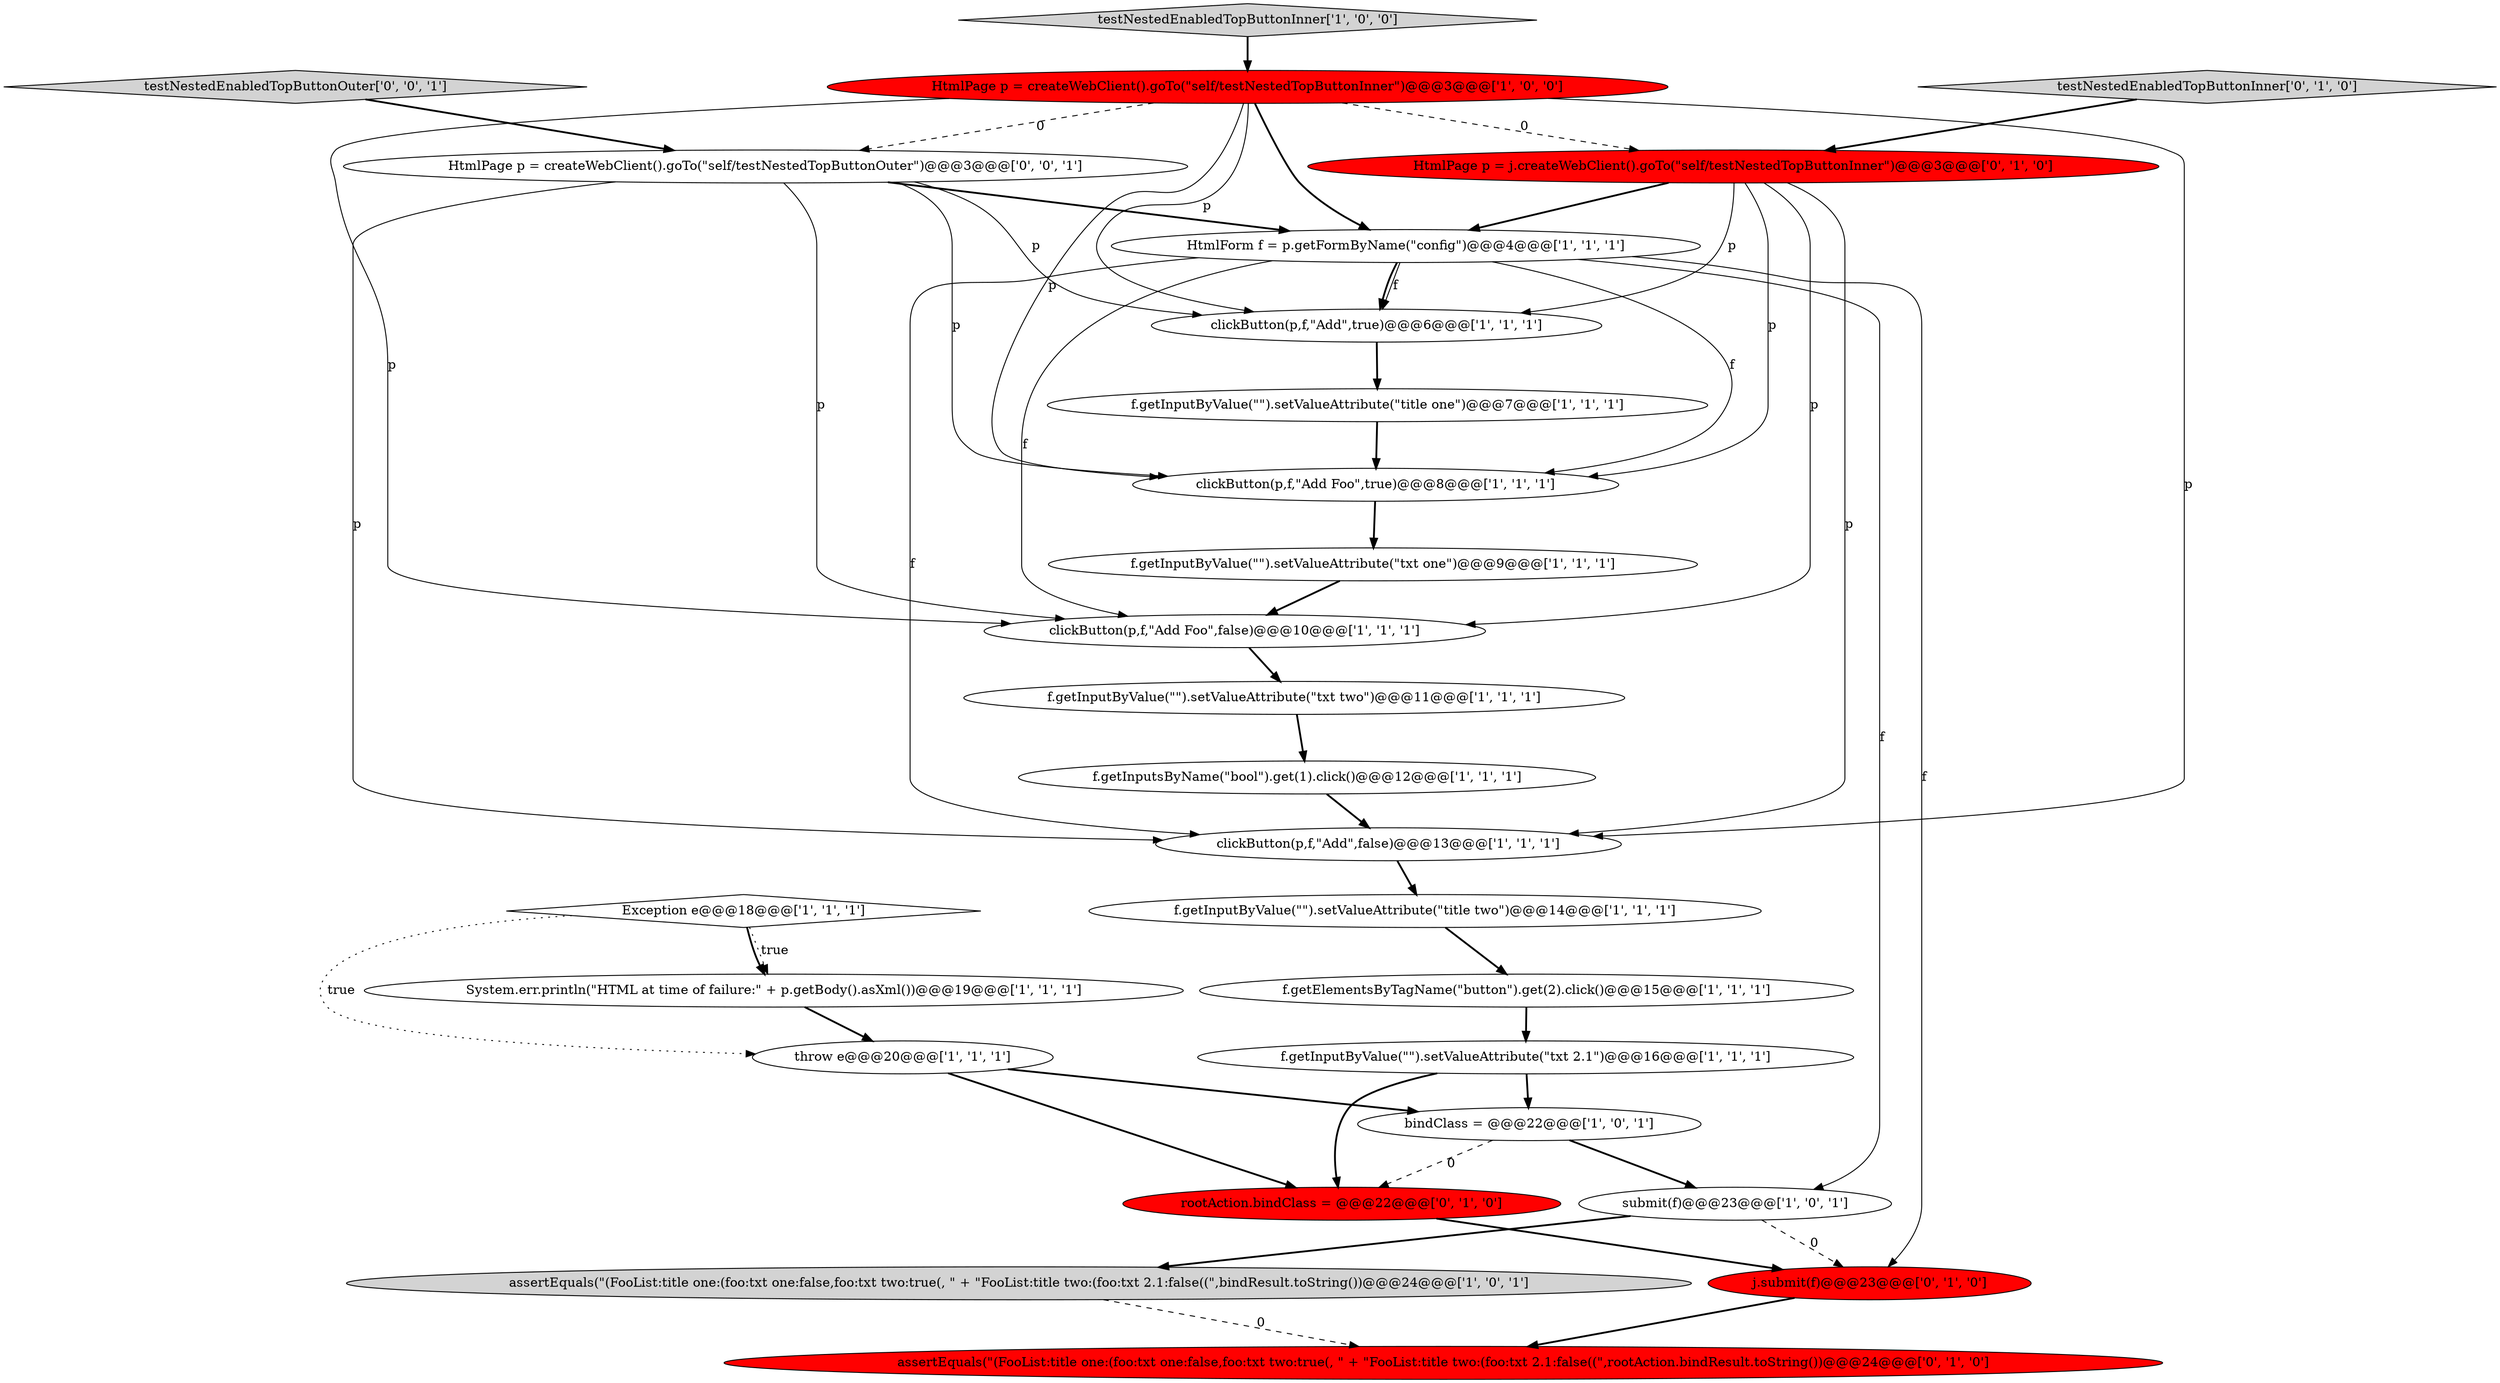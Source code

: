 digraph {
4 [style = filled, label = "f.getInputByValue(\"\").setValueAttribute(\"txt two\")@@@11@@@['1', '1', '1']", fillcolor = white, shape = ellipse image = "AAA0AAABBB1BBB"];
2 [style = filled, label = "f.getInputByValue(\"\").setValueAttribute(\"title one\")@@@7@@@['1', '1', '1']", fillcolor = white, shape = ellipse image = "AAA0AAABBB1BBB"];
22 [style = filled, label = "HtmlPage p = j.createWebClient().goTo(\"self/testNestedTopButtonInner\")@@@3@@@['0', '1', '0']", fillcolor = red, shape = ellipse image = "AAA1AAABBB2BBB"];
13 [style = filled, label = "f.getInputByValue(\"\").setValueAttribute(\"txt 2.1\")@@@16@@@['1', '1', '1']", fillcolor = white, shape = ellipse image = "AAA0AAABBB1BBB"];
8 [style = filled, label = "bindClass = @@@22@@@['1', '0', '1']", fillcolor = white, shape = ellipse image = "AAA0AAABBB1BBB"];
18 [style = filled, label = "throw e@@@20@@@['1', '1', '1']", fillcolor = white, shape = ellipse image = "AAA0AAABBB1BBB"];
23 [style = filled, label = "assertEquals(\"(FooList:title one:(foo:txt one:false,foo:txt two:true(, \" + \"FooList:title two:(foo:txt 2.1:false((\",rootAction.bindResult.toString())@@@24@@@['0', '1', '0']", fillcolor = red, shape = ellipse image = "AAA1AAABBB2BBB"];
14 [style = filled, label = "clickButton(p,f,\"Add\",true)@@@6@@@['1', '1', '1']", fillcolor = white, shape = ellipse image = "AAA0AAABBB1BBB"];
0 [style = filled, label = "f.getInputByValue(\"\").setValueAttribute(\"title two\")@@@14@@@['1', '1', '1']", fillcolor = white, shape = ellipse image = "AAA0AAABBB1BBB"];
3 [style = filled, label = "clickButton(p,f,\"Add\",false)@@@13@@@['1', '1', '1']", fillcolor = white, shape = ellipse image = "AAA0AAABBB1BBB"];
17 [style = filled, label = "assertEquals(\"(FooList:title one:(foo:txt one:false,foo:txt two:true(, \" + \"FooList:title two:(foo:txt 2.1:false((\",bindResult.toString())@@@24@@@['1', '0', '1']", fillcolor = lightgray, shape = ellipse image = "AAA0AAABBB1BBB"];
24 [style = filled, label = "testNestedEnabledTopButtonInner['0', '1', '0']", fillcolor = lightgray, shape = diamond image = "AAA0AAABBB2BBB"];
16 [style = filled, label = "Exception e@@@18@@@['1', '1', '1']", fillcolor = white, shape = diamond image = "AAA0AAABBB1BBB"];
25 [style = filled, label = "testNestedEnabledTopButtonOuter['0', '0', '1']", fillcolor = lightgray, shape = diamond image = "AAA0AAABBB3BBB"];
11 [style = filled, label = "clickButton(p,f,\"Add Foo\",true)@@@8@@@['1', '1', '1']", fillcolor = white, shape = ellipse image = "AAA0AAABBB1BBB"];
15 [style = filled, label = "submit(f)@@@23@@@['1', '0', '1']", fillcolor = white, shape = ellipse image = "AAA0AAABBB1BBB"];
6 [style = filled, label = "f.getElementsByTagName(\"button\").get(2).click()@@@15@@@['1', '1', '1']", fillcolor = white, shape = ellipse image = "AAA0AAABBB1BBB"];
21 [style = filled, label = "rootAction.bindClass = @@@22@@@['0', '1', '0']", fillcolor = red, shape = ellipse image = "AAA1AAABBB2BBB"];
10 [style = filled, label = "HtmlPage p = createWebClient().goTo(\"self/testNestedTopButtonInner\")@@@3@@@['1', '0', '0']", fillcolor = red, shape = ellipse image = "AAA1AAABBB1BBB"];
7 [style = filled, label = "clickButton(p,f,\"Add Foo\",false)@@@10@@@['1', '1', '1']", fillcolor = white, shape = ellipse image = "AAA0AAABBB1BBB"];
1 [style = filled, label = "testNestedEnabledTopButtonInner['1', '0', '0']", fillcolor = lightgray, shape = diamond image = "AAA0AAABBB1BBB"];
20 [style = filled, label = "j.submit(f)@@@23@@@['0', '1', '0']", fillcolor = red, shape = ellipse image = "AAA1AAABBB2BBB"];
5 [style = filled, label = "System.err.println(\"HTML at time of failure:\" + p.getBody().asXml())@@@19@@@['1', '1', '1']", fillcolor = white, shape = ellipse image = "AAA0AAABBB1BBB"];
26 [style = filled, label = "HtmlPage p = createWebClient().goTo(\"self/testNestedTopButtonOuter\")@@@3@@@['0', '0', '1']", fillcolor = white, shape = ellipse image = "AAA0AAABBB3BBB"];
19 [style = filled, label = "f.getInputByValue(\"\").setValueAttribute(\"txt one\")@@@9@@@['1', '1', '1']", fillcolor = white, shape = ellipse image = "AAA0AAABBB1BBB"];
9 [style = filled, label = "HtmlForm f = p.getFormByName(\"config\")@@@4@@@['1', '1', '1']", fillcolor = white, shape = ellipse image = "AAA0AAABBB1BBB"];
12 [style = filled, label = "f.getInputsByName(\"bool\").get(1).click()@@@12@@@['1', '1', '1']", fillcolor = white, shape = ellipse image = "AAA0AAABBB1BBB"];
10->7 [style = solid, label="p"];
15->20 [style = dashed, label="0"];
8->15 [style = bold, label=""];
26->14 [style = solid, label="p"];
0->6 [style = bold, label=""];
22->9 [style = bold, label=""];
22->11 [style = solid, label="p"];
26->3 [style = solid, label="p"];
10->11 [style = solid, label="p"];
9->11 [style = solid, label="f"];
26->9 [style = bold, label=""];
26->11 [style = solid, label="p"];
5->18 [style = bold, label=""];
7->4 [style = bold, label=""];
10->14 [style = solid, label="p"];
9->14 [style = solid, label="f"];
11->19 [style = bold, label=""];
10->22 [style = dashed, label="0"];
8->21 [style = dashed, label="0"];
24->22 [style = bold, label=""];
3->0 [style = bold, label=""];
22->3 [style = solid, label="p"];
9->20 [style = solid, label="f"];
9->7 [style = solid, label="f"];
15->17 [style = bold, label=""];
22->14 [style = solid, label="p"];
10->26 [style = dashed, label="0"];
21->20 [style = bold, label=""];
20->23 [style = bold, label=""];
26->7 [style = solid, label="p"];
9->15 [style = solid, label="f"];
6->13 [style = bold, label=""];
25->26 [style = bold, label=""];
9->3 [style = solid, label="f"];
16->5 [style = dotted, label="true"];
9->14 [style = bold, label=""];
16->5 [style = bold, label=""];
4->12 [style = bold, label=""];
14->2 [style = bold, label=""];
10->9 [style = bold, label=""];
12->3 [style = bold, label=""];
18->8 [style = bold, label=""];
18->21 [style = bold, label=""];
17->23 [style = dashed, label="0"];
13->8 [style = bold, label=""];
13->21 [style = bold, label=""];
1->10 [style = bold, label=""];
19->7 [style = bold, label=""];
10->3 [style = solid, label="p"];
2->11 [style = bold, label=""];
22->7 [style = solid, label="p"];
16->18 [style = dotted, label="true"];
}
